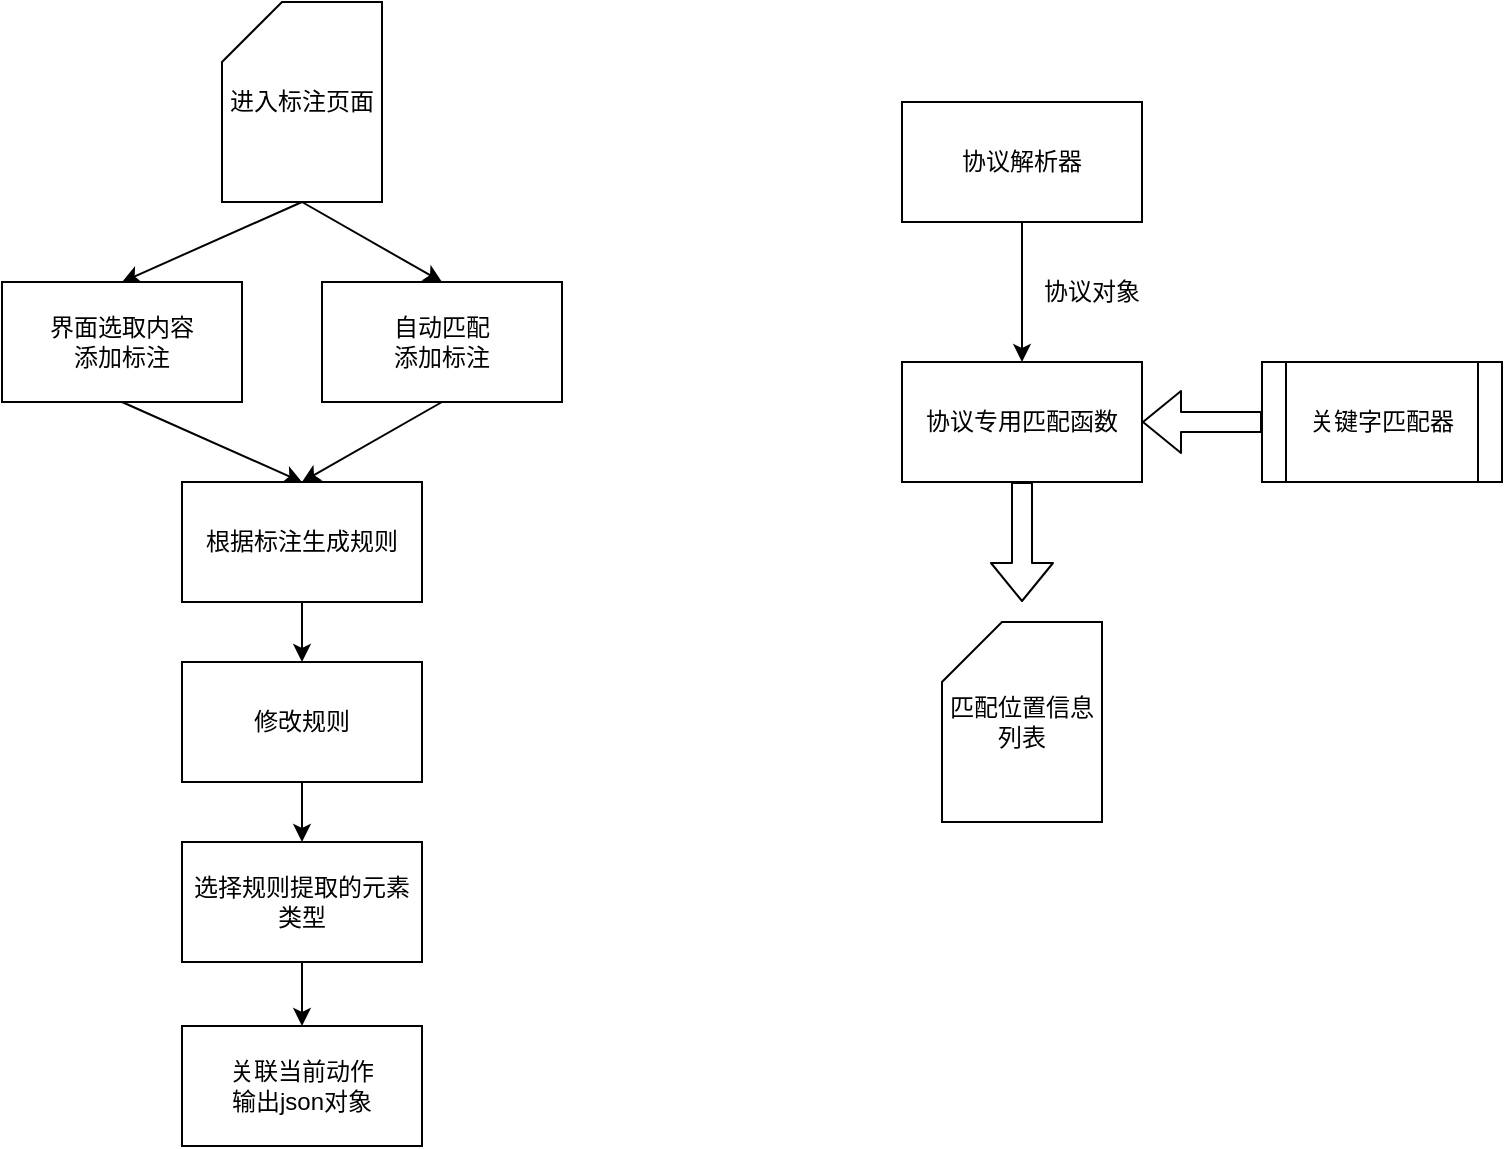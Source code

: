 <mxfile version="12.1.0" type="github" pages="1"><diagram id="6FKfcIvOeZ0T_24MmPEe" name="第 1 页"><mxGraphModel dx="1408" dy="776" grid="1" gridSize="10" guides="1" tooltips="1" connect="1" arrows="1" fold="1" page="1" pageScale="1" pageWidth="827" pageHeight="1169" math="0" shadow="0"><root><mxCell id="0"/><mxCell id="1" parent="0"/><mxCell id="bmfqaIszuD7k2YfsK9zt-1" value="界面选取内容&lt;br&gt;添加标注" style="rounded=0;whiteSpace=wrap;html=1;" parent="1" vertex="1"><mxGeometry x="50" y="160" width="120" height="60" as="geometry"/></mxCell><mxCell id="bmfqaIszuD7k2YfsK9zt-2" value="根据标注生成规则" style="rounded=0;whiteSpace=wrap;html=1;" parent="1" vertex="1"><mxGeometry x="140" y="260" width="120" height="60" as="geometry"/></mxCell><mxCell id="bmfqaIszuD7k2YfsK9zt-3" value="修改规则" style="rounded=0;whiteSpace=wrap;html=1;" parent="1" vertex="1"><mxGeometry x="140" y="350" width="120" height="60" as="geometry"/></mxCell><mxCell id="bmfqaIszuD7k2YfsK9zt-4" value="" style="endArrow=classic;html=1;exitX=0.5;exitY=1;exitDx=0;exitDy=0;entryX=0.5;entryY=0;entryDx=0;entryDy=0;" parent="1" source="bmfqaIszuD7k2YfsK9zt-1" target="bmfqaIszuD7k2YfsK9zt-2" edge="1"><mxGeometry width="50" height="50" relative="1" as="geometry"><mxPoint x="110" y="300" as="sourcePoint"/><mxPoint x="160" y="250" as="targetPoint"/></mxGeometry></mxCell><mxCell id="bmfqaIszuD7k2YfsK9zt-5" value="" style="endArrow=classic;html=1;exitX=0.5;exitY=1;exitDx=0;exitDy=0;entryX=0.5;entryY=0;entryDx=0;entryDy=0;" parent="1" source="bmfqaIszuD7k2YfsK9zt-2" target="bmfqaIszuD7k2YfsK9zt-3" edge="1"><mxGeometry width="50" height="50" relative="1" as="geometry"><mxPoint x="110" y="370" as="sourcePoint"/><mxPoint x="110" y="430" as="targetPoint"/></mxGeometry></mxCell><mxCell id="XkHL08ya3uAFKRS17An--1" value="进入标注页面" style="shape=card;whiteSpace=wrap;html=1;" parent="1" vertex="1"><mxGeometry x="160" y="20" width="80" height="100" as="geometry"/></mxCell><mxCell id="XkHL08ya3uAFKRS17An--4" value="" style="endArrow=classic;html=1;exitX=0.5;exitY=1;exitDx=0;exitDy=0;exitPerimeter=0;entryX=0.5;entryY=0;entryDx=0;entryDy=0;" parent="1" source="XkHL08ya3uAFKRS17An--1" target="bmfqaIszuD7k2YfsK9zt-1" edge="1"><mxGeometry width="50" height="50" relative="1" as="geometry"><mxPoint x="109" y="130" as="sourcePoint"/><mxPoint x="109" y="200" as="targetPoint"/></mxGeometry></mxCell><mxCell id="XkHL08ya3uAFKRS17An--5" value="选择规则提取的元素类型" style="rounded=0;whiteSpace=wrap;html=1;" parent="1" vertex="1"><mxGeometry x="140" y="440" width="120" height="60" as="geometry"/></mxCell><mxCell id="XkHL08ya3uAFKRS17An--6" value="" style="endArrow=classic;html=1;exitX=0.5;exitY=1;exitDx=0;exitDy=0;entryX=0.5;entryY=0;entryDx=0;entryDy=0;" parent="1" source="bmfqaIszuD7k2YfsK9zt-3" target="XkHL08ya3uAFKRS17An--5" edge="1"><mxGeometry width="50" height="50" relative="1" as="geometry"><mxPoint x="120" y="320" as="sourcePoint"/><mxPoint x="120" y="350" as="targetPoint"/></mxGeometry></mxCell><mxCell id="XkHL08ya3uAFKRS17An--8" value="自动匹配&lt;br&gt;添加标注" style="rounded=0;whiteSpace=wrap;html=1;" parent="1" vertex="1"><mxGeometry x="210" y="160" width="120" height="60" as="geometry"/></mxCell><mxCell id="XkHL08ya3uAFKRS17An--9" value="" style="endArrow=classic;html=1;exitX=0.5;exitY=1;exitDx=0;exitDy=0;entryX=0.5;entryY=0;entryDx=0;entryDy=0;" parent="1" source="XkHL08ya3uAFKRS17An--8" target="bmfqaIszuD7k2YfsK9zt-2" edge="1"><mxGeometry width="50" height="50" relative="1" as="geometry"><mxPoint x="280" y="360" as="sourcePoint"/><mxPoint x="330" y="310" as="targetPoint"/><Array as="points"/></mxGeometry></mxCell><mxCell id="XkHL08ya3uAFKRS17An--11" value="" style="endArrow=classic;html=1;exitX=0.5;exitY=1;exitDx=0;exitDy=0;exitPerimeter=0;entryX=0.5;entryY=0;entryDx=0;entryDy=0;" parent="1" source="XkHL08ya3uAFKRS17An--1" target="XkHL08ya3uAFKRS17An--8" edge="1"><mxGeometry width="50" height="50" relative="1" as="geometry"><mxPoint x="280" y="220" as="sourcePoint"/><mxPoint x="330" y="170" as="targetPoint"/></mxGeometry></mxCell><mxCell id="DkTlWnZVP09rbSDj4pex-1" value="关联当前动作&lt;br&gt;输出json对象" style="rounded=0;whiteSpace=wrap;html=1;" vertex="1" parent="1"><mxGeometry x="140" y="532" width="120" height="60" as="geometry"/></mxCell><mxCell id="DkTlWnZVP09rbSDj4pex-2" value="" style="endArrow=classic;html=1;exitX=0.5;exitY=1;exitDx=0;exitDy=0;entryX=0.5;entryY=0;entryDx=0;entryDy=0;" edge="1" parent="1" source="XkHL08ya3uAFKRS17An--5" target="DkTlWnZVP09rbSDj4pex-1"><mxGeometry width="50" height="50" relative="1" as="geometry"><mxPoint x="210" y="420" as="sourcePoint"/><mxPoint x="210" y="450" as="targetPoint"/></mxGeometry></mxCell><mxCell id="DkTlWnZVP09rbSDj4pex-3" value="协议解析器" style="rounded=0;whiteSpace=wrap;html=1;" vertex="1" parent="1"><mxGeometry x="500" y="70" width="120" height="60" as="geometry"/></mxCell><mxCell id="DkTlWnZVP09rbSDj4pex-4" value="&lt;p class=&quot;MsoNormal&quot;&gt;&lt;font style=&quot;font-size: 12px&quot;&gt;协议专用匹配函数&lt;/font&gt;&lt;/p&gt;" style="rounded=0;whiteSpace=wrap;html=1;" vertex="1" parent="1"><mxGeometry x="500" y="200" width="120" height="60" as="geometry"/></mxCell><mxCell id="DkTlWnZVP09rbSDj4pex-5" value="" style="endArrow=classic;html=1;exitX=0.5;exitY=1;exitDx=0;exitDy=0;entryX=0.5;entryY=0;entryDx=0;entryDy=0;" edge="1" parent="1" source="DkTlWnZVP09rbSDj4pex-3" target="DkTlWnZVP09rbSDj4pex-4"><mxGeometry width="50" height="50" relative="1" as="geometry"><mxPoint x="640" y="200" as="sourcePoint"/><mxPoint x="690" y="150" as="targetPoint"/></mxGeometry></mxCell><mxCell id="DkTlWnZVP09rbSDj4pex-6" value="协议对象" style="text;html=1;strokeColor=none;fillColor=none;align=center;verticalAlign=middle;whiteSpace=wrap;rounded=0;" vertex="1" parent="1"><mxGeometry x="560" y="155" width="70" height="20" as="geometry"/></mxCell><mxCell id="DkTlWnZVP09rbSDj4pex-10" value="关键字匹配器" style="shape=process;whiteSpace=wrap;html=1;backgroundOutline=1;" vertex="1" parent="1"><mxGeometry x="680" y="200" width="120" height="60" as="geometry"/></mxCell><mxCell id="DkTlWnZVP09rbSDj4pex-11" value="" style="shape=flexArrow;endArrow=classic;html=1;exitX=0;exitY=0.5;exitDx=0;exitDy=0;entryX=1;entryY=0.5;entryDx=0;entryDy=0;" edge="1" parent="1" source="DkTlWnZVP09rbSDj4pex-10" target="DkTlWnZVP09rbSDj4pex-4"><mxGeometry width="50" height="50" relative="1" as="geometry"><mxPoint x="630" y="250" as="sourcePoint"/><mxPoint x="640" y="220" as="targetPoint"/></mxGeometry></mxCell><mxCell id="DkTlWnZVP09rbSDj4pex-13" value="" style="shape=flexArrow;endArrow=classic;html=1;exitX=0.5;exitY=1;exitDx=0;exitDy=0;" edge="1" parent="1" source="DkTlWnZVP09rbSDj4pex-4"><mxGeometry width="50" height="50" relative="1" as="geometry"><mxPoint x="540" y="370" as="sourcePoint"/><mxPoint x="560" y="320" as="targetPoint"/></mxGeometry></mxCell><mxCell id="DkTlWnZVP09rbSDj4pex-14" value="匹配位置信息列表" style="shape=card;whiteSpace=wrap;html=1;" vertex="1" parent="1"><mxGeometry x="520" y="330" width="80" height="100" as="geometry"/></mxCell></root></mxGraphModel></diagram></mxfile>
